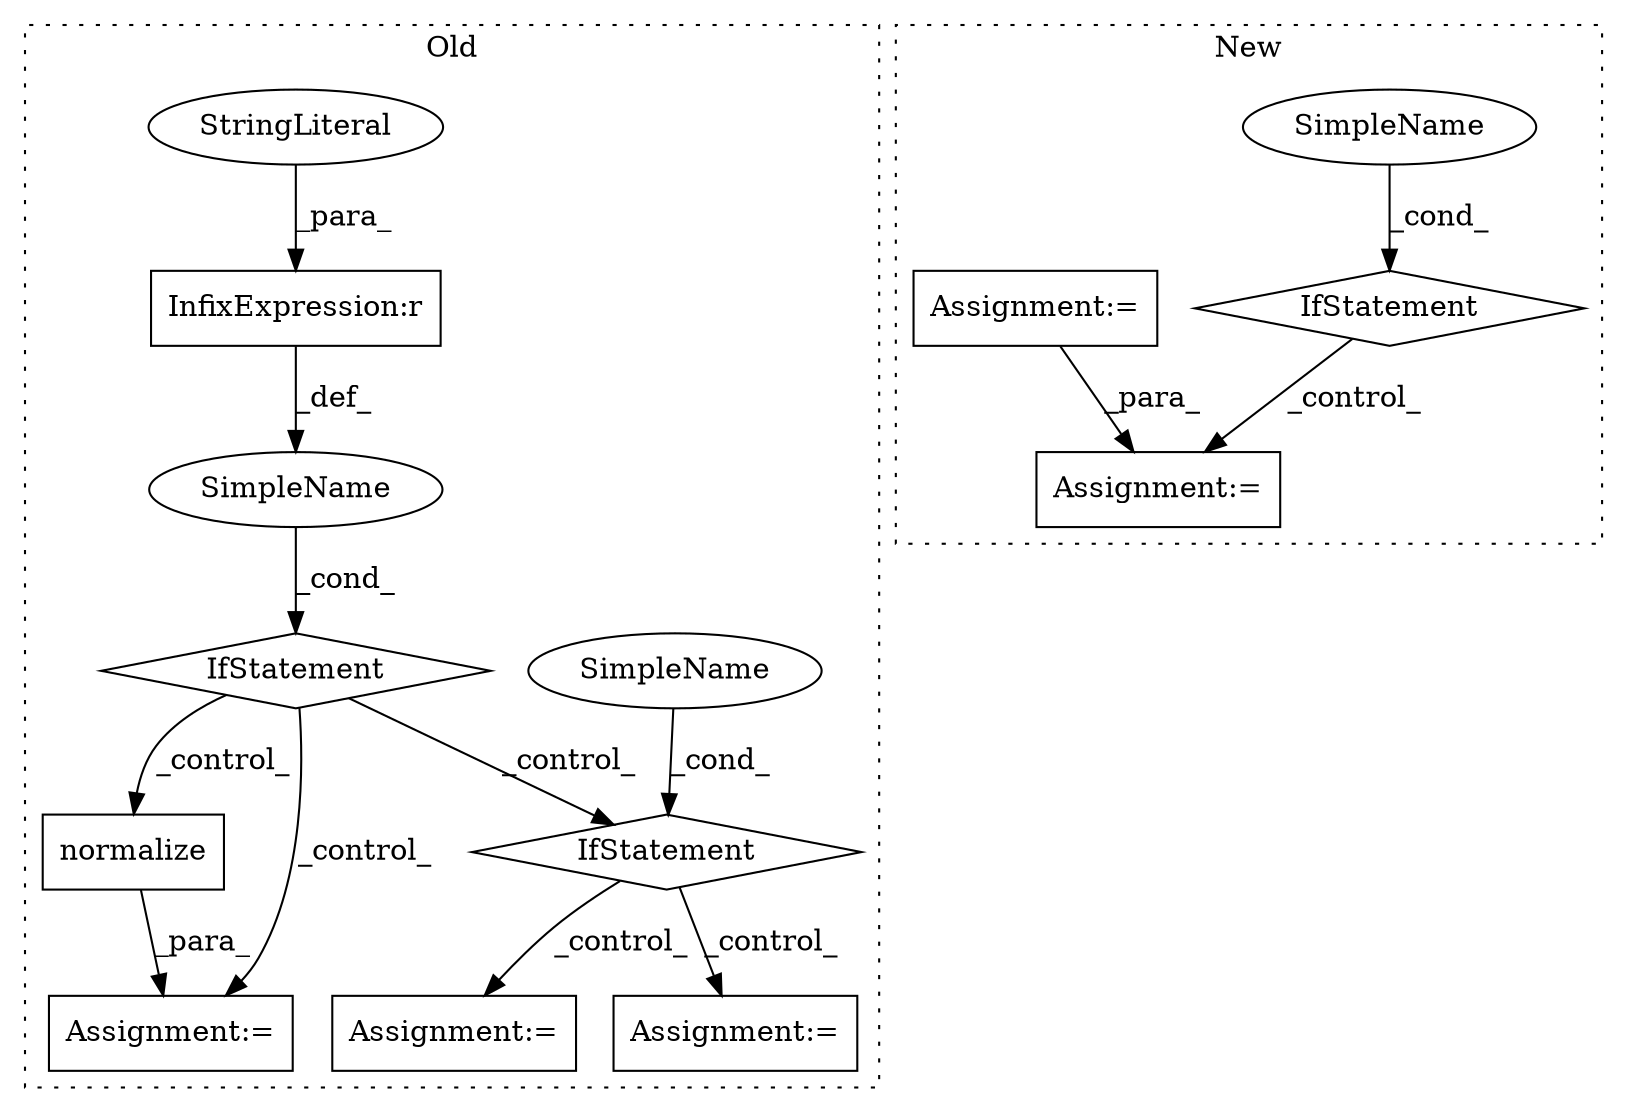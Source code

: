 digraph G {
subgraph cluster0 {
1 [label="normalize" a="32" s="5634,5657" l="10,1" shape="box"];
3 [label="Assignment:=" a="7" s="5633" l="1" shape="box"];
4 [label="SimpleName" a="42" s="" l="" shape="ellipse"];
5 [label="Assignment:=" a="7" s="5955" l="1" shape="box"];
6 [label="IfStatement" a="25" s="5577,5620" l="4,2" shape="diamond"];
7 [label="SimpleName" a="42" s="" l="" shape="ellipse"];
8 [label="IfStatement" a="25" s="5894,5942" l="4,2" shape="diamond"];
11 [label="InfixExpression:r" a="27" s="5600" l="4" shape="box"];
12 [label="StringLiteral" a="45" s="5604" l="16" shape="ellipse"];
13 [label="Assignment:=" a="7" s="6101" l="1" shape="box"];
label = "Old";
style="dotted";
}
subgraph cluster1 {
2 [label="IfStatement" a="25" s="6480,6513" l="8,2" shape="diamond"];
9 [label="SimpleName" a="42" s="" l="" shape="ellipse"];
10 [label="Assignment:=" a="7" s="6531" l="1" shape="box"];
14 [label="Assignment:=" a="7" s="6313" l="1" shape="box"];
label = "New";
style="dotted";
}
1 -> 3 [label="_para_"];
2 -> 10 [label="_control_"];
4 -> 6 [label="_cond_"];
6 -> 3 [label="_control_"];
6 -> 8 [label="_control_"];
6 -> 1 [label="_control_"];
7 -> 8 [label="_cond_"];
8 -> 13 [label="_control_"];
8 -> 5 [label="_control_"];
9 -> 2 [label="_cond_"];
11 -> 4 [label="_def_"];
12 -> 11 [label="_para_"];
14 -> 10 [label="_para_"];
}